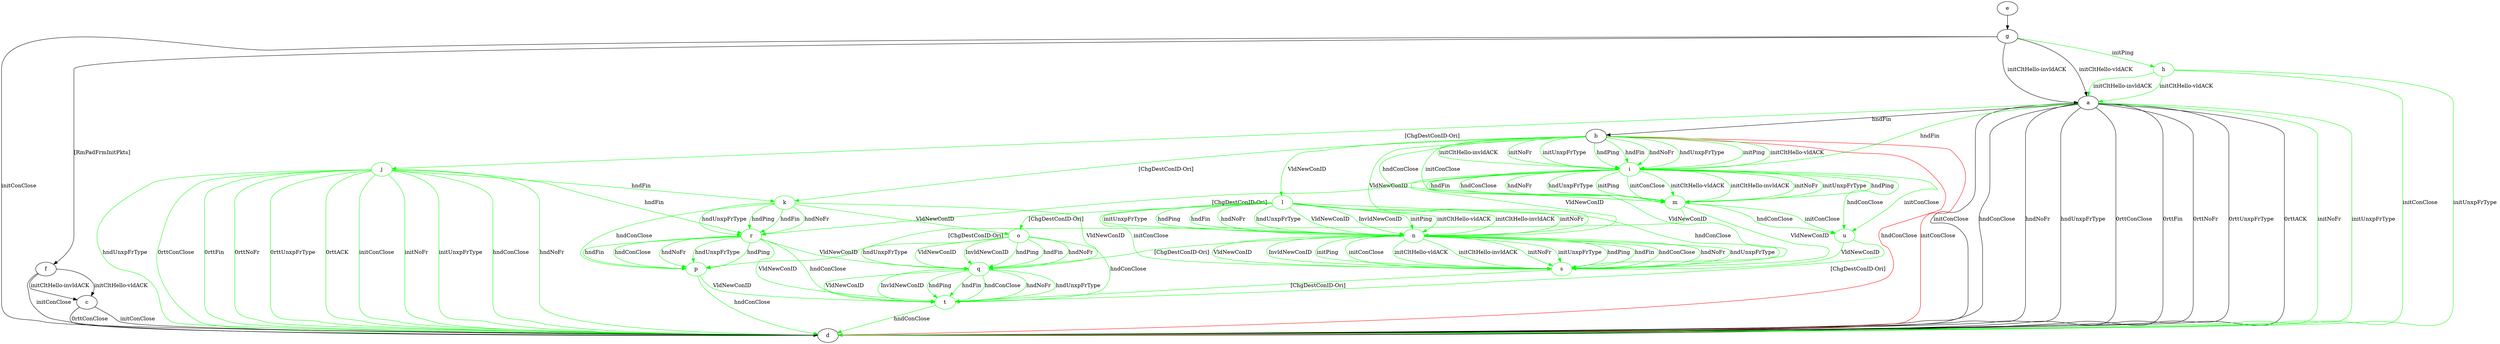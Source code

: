 digraph "" {
	a -> b	[key=0,
		label="hndFin "];
	a -> d	[key=0,
		label="initConClose "];
	a -> d	[key=1,
		label="hndConClose "];
	a -> d	[key=2,
		label="hndNoFr "];
	a -> d	[key=3,
		label="hndUnxpFrType "];
	a -> d	[key=4,
		label="0rttConClose "];
	a -> d	[key=5,
		label="0rttFin "];
	a -> d	[key=6,
		label="0rttNoFr "];
	a -> d	[key=7,
		label="0rttUnxpFrType "];
	a -> d	[key=8,
		label="0rttACK "];
	a -> d	[key=9,
		color=green,
		label="initNoFr "];
	a -> d	[key=10,
		color=green,
		label="initUnxpFrType "];
	i	[color=green];
	a -> i	[key=0,
		color=green,
		label="hndFin "];
	j	[color=green];
	a -> j	[key=0,
		color=green,
		label="[ChgDestConID-Ori] "];
	b -> d	[key=0,
		color=red,
		label="initConClose "];
	b -> d	[key=1,
		color=red,
		label="hndConClose "];
	b -> i	[key=0,
		color=green,
		label="initPing "];
	b -> i	[key=1,
		color=green,
		label="initCltHello-vldACK "];
	b -> i	[key=2,
		color=green,
		label="initCltHello-invldACK "];
	b -> i	[key=3,
		color=green,
		label="initNoFr "];
	b -> i	[key=4,
		color=green,
		label="initUnxpFrType "];
	b -> i	[key=5,
		color=green,
		label="hndPing "];
	b -> i	[key=6,
		color=green,
		label="hndFin "];
	b -> i	[key=7,
		color=green,
		label="hndNoFr "];
	b -> i	[key=8,
		color=green,
		label="hndUnxpFrType "];
	k	[color=green];
	b -> k	[key=0,
		color=green,
		label="[ChgDestConID-Ori] "];
	l	[color=green];
	b -> l	[key=0,
		color=green,
		label="VldNewConID "];
	m	[color=green];
	b -> m	[key=0,
		color=green,
		label="initConClose "];
	b -> m	[key=1,
		color=green,
		label="hndConClose "];
	n	[color=green];
	b -> n	[key=0,
		color=green,
		label="VldNewConID "];
	c -> d	[key=0,
		label="initConClose "];
	c -> d	[key=1,
		label="0rttConClose "];
	e -> g	[key=0];
	f -> c	[key=0,
		label="initCltHello-vldACK "];
	f -> c	[key=1,
		label="initCltHello-invldACK "];
	f -> d	[key=0,
		label="initConClose "];
	g -> a	[key=0,
		label="initCltHello-vldACK "];
	g -> a	[key=1,
		label="initCltHello-invldACK "];
	g -> d	[key=0,
		label="initConClose "];
	g -> f	[key=0,
		label="[RmPadFrmInitPkts] "];
	h	[color=green];
	g -> h	[key=0,
		color=green,
		label="initPing "];
	h -> a	[key=0,
		color=green,
		label="initCltHello-vldACK "];
	h -> a	[key=1,
		color=green,
		label="initCltHello-invldACK "];
	h -> d	[key=0,
		color=green,
		label="initConClose "];
	h -> d	[key=1,
		color=green,
		label="initUnxpFrType "];
	i -> m	[key=0,
		color=green,
		label="initPing "];
	i -> m	[key=1,
		color=green,
		label="initConClose "];
	i -> m	[key=2,
		color=green,
		label="initCltHello-vldACK "];
	i -> m	[key=3,
		color=green,
		label="initCltHello-invldACK "];
	i -> m	[key=4,
		color=green,
		label="initNoFr "];
	i -> m	[key=5,
		color=green,
		label="initUnxpFrType "];
	i -> m	[key=6,
		color=green,
		label="hndPing "];
	i -> m	[key=7,
		color=green,
		label="hndFin "];
	i -> m	[key=8,
		color=green,
		label="hndConClose "];
	i -> m	[key=9,
		color=green,
		label="hndNoFr "];
	i -> m	[key=10,
		color=green,
		label="hndUnxpFrType "];
	i -> n	[key=0,
		color=green,
		label="VldNewConID "];
	r	[color=green];
	i -> r	[key=0,
		color=green,
		label="[ChgDestConID-Ori] "];
	s	[color=green];
	i -> s	[key=0,
		color=green,
		label="VldNewConID "];
	u	[color=green];
	i -> u	[key=0,
		color=green,
		label="initConClose "];
	i -> u	[key=1,
		color=green,
		label="hndConClose "];
	j -> d	[key=0,
		color=green,
		label="initConClose "];
	j -> d	[key=1,
		color=green,
		label="initNoFr "];
	j -> d	[key=2,
		color=green,
		label="initUnxpFrType "];
	j -> d	[key=3,
		color=green,
		label="hndConClose "];
	j -> d	[key=4,
		color=green,
		label="hndNoFr "];
	j -> d	[key=5,
		color=green,
		label="hndUnxpFrType "];
	j -> d	[key=6,
		color=green,
		label="0rttConClose "];
	j -> d	[key=7,
		color=green,
		label="0rttFin "];
	j -> d	[key=8,
		color=green,
		label="0rttNoFr "];
	j -> d	[key=9,
		color=green,
		label="0rttUnxpFrType "];
	j -> d	[key=10,
		color=green,
		label="0rttACK "];
	j -> k	[key=0,
		color=green,
		label="hndFin "];
	j -> r	[key=0,
		color=green,
		label="hndFin "];
	o	[color=green];
	k -> o	[key=0,
		color=green,
		label="VldNewConID "];
	p	[color=green];
	k -> p	[key=0,
		color=green,
		label="hndConClose "];
	q	[color=green];
	k -> q	[key=0,
		color=green,
		label="VldNewConID "];
	k -> r	[key=0,
		color=green,
		label="hndPing "];
	k -> r	[key=1,
		color=green,
		label="hndFin "];
	k -> r	[key=2,
		color=green,
		label="hndNoFr "];
	k -> r	[key=3,
		color=green,
		label="hndUnxpFrType "];
	l -> n	[key=0,
		color=green,
		label="initPing "];
	l -> n	[key=1,
		color=green,
		label="initCltHello-vldACK "];
	l -> n	[key=2,
		color=green,
		label="initCltHello-invldACK "];
	l -> n	[key=3,
		color=green,
		label="initNoFr "];
	l -> n	[key=4,
		color=green,
		label="initUnxpFrType "];
	l -> n	[key=5,
		color=green,
		label="hndPing "];
	l -> n	[key=6,
		color=green,
		label="hndFin "];
	l -> n	[key=7,
		color=green,
		label="hndNoFr "];
	l -> n	[key=8,
		color=green,
		label="hndUnxpFrType "];
	l -> n	[key=9,
		color=green,
		label="VldNewConID "];
	l -> n	[key=10,
		color=green,
		label="InvldNewConID "];
	l -> o	[key=0,
		color=green,
		label="[ChgDestConID-Ori] "];
	l -> s	[key=0,
		color=green,
		label="initConClose "];
	l -> s	[key=1,
		color=green,
		label="hndConClose "];
	m -> p	[key=0,
		color=green,
		label="[ChgDestConID-Ori] "];
	m -> s	[key=0,
		color=green,
		label="VldNewConID "];
	m -> u	[key=0,
		color=green,
		label="initConClose "];
	m -> u	[key=1,
		color=green,
		label="hndConClose "];
	n -> q	[key=0,
		color=green,
		label="[ChgDestConID-Ori] "];
	n -> s	[key=0,
		color=green,
		label="initPing "];
	n -> s	[key=1,
		color=green,
		label="initConClose "];
	n -> s	[key=2,
		color=green,
		label="initCltHello-vldACK "];
	n -> s	[key=3,
		color=green,
		label="initCltHello-invldACK "];
	n -> s	[key=4,
		color=green,
		label="initNoFr "];
	n -> s	[key=5,
		color=green,
		label="initUnxpFrType "];
	n -> s	[key=6,
		color=green,
		label="hndPing "];
	n -> s	[key=7,
		color=green,
		label="hndFin "];
	n -> s	[key=8,
		color=green,
		label="hndConClose "];
	n -> s	[key=9,
		color=green,
		label="hndNoFr "];
	n -> s	[key=10,
		color=green,
		label="hndUnxpFrType "];
	n -> s	[key=11,
		color=green,
		label="VldNewConID "];
	n -> s	[key=12,
		color=green,
		label="InvldNewConID "];
	o -> q	[key=0,
		color=green,
		label="hndPing "];
	o -> q	[key=1,
		color=green,
		label="hndFin "];
	o -> q	[key=2,
		color=green,
		label="hndNoFr "];
	o -> q	[key=3,
		color=green,
		label="hndUnxpFrType "];
	o -> q	[key=4,
		color=green,
		label="VldNewConID "];
	o -> q	[key=5,
		color=green,
		label="InvldNewConID "];
	t	[color=green];
	o -> t	[key=0,
		color=green,
		label="hndConClose "];
	p -> d	[key=0,
		color=green,
		label="hndConClose "];
	p -> t	[key=0,
		color=green,
		label="VldNewConID "];
	q -> t	[key=0,
		color=green,
		label="hndPing "];
	q -> t	[key=1,
		color=green,
		label="hndFin "];
	q -> t	[key=2,
		color=green,
		label="hndConClose "];
	q -> t	[key=3,
		color=green,
		label="hndNoFr "];
	q -> t	[key=4,
		color=green,
		label="hndUnxpFrType "];
	q -> t	[key=5,
		color=green,
		label="VldNewConID "];
	q -> t	[key=6,
		color=green,
		label="InvldNewConID "];
	r -> p	[key=0,
		color=green,
		label="hndPing "];
	r -> p	[key=1,
		color=green,
		label="hndFin "];
	r -> p	[key=2,
		color=green,
		label="hndConClose "];
	r -> p	[key=3,
		color=green,
		label="hndNoFr "];
	r -> p	[key=4,
		color=green,
		label="hndUnxpFrType "];
	r -> q	[key=0,
		color=green,
		label="VldNewConID "];
	r -> t	[key=0,
		color=green,
		label="hndConClose "];
	r -> t	[key=1,
		color=green,
		label="VldNewConID "];
	s -> t	[key=0,
		color=green,
		label="[ChgDestConID-Ori] "];
	t -> d	[key=0,
		color=green,
		label="hndConClose "];
	u -> s	[key=0,
		color=green,
		label="VldNewConID "];
	u -> t	[key=0,
		color=green,
		label="[ChgDestConID-Ori] "];
}

